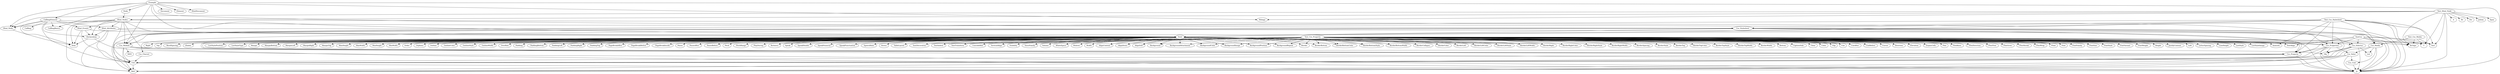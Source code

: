 digraph G {
  "CallbagElement" -> "Callbag"
  "CallbagElement" -> "CallbagBasics"
  "CallbagElement" -> "Declaredom"
  "CallbagElement" -> "Dom"
  "CallbagElement" -> "Html_Attributes"
  "CallbagElement" -> "Html_Events"
  "CallbagElement" -> "Html_Node"
  "CallbagElement" -> "Obj"
  "CallbagElement" -> "Util"
  "Declaredom" -> "Dom"
  "Declaredom" -> "Js"
  "Node" -> "Html_Nodes"
  "Style" -> "AlignContent"
  "Style" -> "AlignItems"
  "Style" -> "AlignSelf"
  "Style" -> "Azimuth"
  "Style" -> "Background"
  "Style" -> "BackgroundAttachment"
  "Style" -> "BackgroundColor"
  "Style" -> "BackgroundImage"
  "Style" -> "BackgroundPosition"
  "Style" -> "BackgroundRepeat"
  "Style" -> "Belt"
  "Style" -> "Border"
  "Style" -> "BorderBottom"
  "Style" -> "BorderBottomColor"
  "Style" -> "BorderBottomStyle"
  "Style" -> "BorderBottomWidth"
  "Style" -> "BorderCollapse"
  "Style" -> "BorderColor"
  "Style" -> "BorderLeft"
  "Style" -> "BorderLeftColor"
  "Style" -> "BorderLeftStyle"
  "Style" -> "BorderLeftWidth"
  "Style" -> "BorderRight"
  "Style" -> "BorderRightColor"
  "Style" -> "BorderRightStyle"
  "Style" -> "BorderRightWidth"
  "Style" -> "BorderSpacing"
  "Style" -> "BorderStyle"
  "Style" -> "BorderTop"
  "Style" -> "BorderTopColor"
  "Style" -> "BorderTopStyle"
  "Style" -> "BorderTopWidth"
  "Style" -> "BorderWidth"
  "Style" -> "Bottom"
  "Style" -> "CaptionSide"
  "Style" -> "Clear"
  "Style" -> "Clip"
  "Style" -> "Color"
  "Style" -> "Css_Properties"
  "Style" -> "Css_Property"
  "Style" -> "Css_Selector"
  "Style" -> "Cue"
  "Style" -> "CueAfter"
  "Style" -> "CueBefore"
  "Style" -> "Cursor"
  "Style" -> "Direction"
  "Style" -> "Elevation"
  "Style" -> "EmptyCells"
  "Style" -> "Flex"
  "Style" -> "FlexBasis"
  "Style" -> "FlexDirection"
  "Style" -> "FlexFlow"
  "Style" -> "FlexGrow"
  "Style" -> "FlexShrink"
  "Style" -> "FlexWrap"
  "Style" -> "Float"
  "Style" -> "Font"
  "Style" -> "FontFamily"
  "Style" -> "FontSize"
  "Style" -> "FontStyle"
  "Style" -> "FontVariant"
  "Style" -> "FontWeight"
  "Style" -> "Height"
  "Style" -> "Js"
  "Style" -> "JustifyContent"
  "Style" -> "Left"
  "Style" -> "LetterSpacing"
  "Style" -> "LineHeight"
  "Style" -> "ListStyle"
  "Style" -> "ListStyleImage"
  "Style" -> "ListStylePosition"
  "Style" -> "ListStyleType"
  "Style" -> "Margin"
  "Style" -> "MarginBottom"
  "Style" -> "MarginLeft"
  "Style" -> "MarginRight"
  "Style" -> "MarginTop"
  "Style" -> "MaxHeight"
  "Style" -> "MaxWidth"
  "Style" -> "MinHeight"
  "Style" -> "MinWidth"
  "Style" -> "Order"
  "Style" -> "Orphans"
  "Style" -> "Outline"
  "Style" -> "OutlineColor"
  "Style" -> "OutlineStyle"
  "Style" -> "OutlineWidth"
  "Style" -> "Overflow"
  "Style" -> "Padding"
  "Style" -> "PaddingBottom"
  "Style" -> "PaddingLeft"
  "Style" -> "PaddingRight"
  "Style" -> "PaddingTop"
  "Style" -> "PageBreakAfter"
  "Style" -> "PageBreakBefore"
  "Style" -> "PageBreakInside"
  "Style" -> "Pause"
  "Style" -> "PauseAfter"
  "Style" -> "PauseBefore"
  "Style" -> "Pitch"
  "Style" -> "PitchRange"
  "Style" -> "PlayDuring"
  "Style" -> "Richness"
  "Style" -> "Right"
  "Style" -> "Speak"
  "Style" -> "SpeakHeader"
  "Style" -> "SpeakNumeral"
  "Style" -> "SpeakPunctuation"
  "Style" -> "SpeechRate"
  "Style" -> "Stress"
  "Style" -> "TableLayout"
  "Style" -> "TextAlign"
  "Style" -> "TextDecoration"
  "Style" -> "TextIndent"
  "Style" -> "TextTransform"
  "Style" -> "Top"
  "Style" -> "UnicodeBidi"
  "Style" -> "VerticalAlign"
  "Style" -> "Visibility"
  "Style" -> "VoiceFamily"
  "Style" -> "Volume"
  "Style" -> "WhiteSpace"
  "Style" -> "Widows"
  "Style" -> "Width"
  "Style" -> "WordSpacing"
  "Style" -> "ZIndex"
  "Util" -> "Belt"
  "Util" -> "Js"
  "Css_Charset" -> "Util"
  "Css_Module" -> "Belt"
  "Css_Module" -> "Css_Property"
  "Css_Module" -> "Js"
  "Css_Module" -> "MD5"
  "Css_Module" -> "Obj"
  "Css_Module" -> "Util"
  "Css_Media" -> "Belt"
  "Css_Media" -> "Css_Unit"
  "Css_Media" -> "Css_Value"
  "Css_Media" -> "Js"
  "Css_Media" -> "List"
  "Css_Properties" -> "Belt"
  "Css_Properties" -> "Css_Property"
  "Css_Properties" -> "Css_Value"
  "Css_Properties" -> "Js"
  "Css_Properties" -> "Obj"
  "Css_Properties" -> "Util"
  "Css_Property" -> "Belt"
  "Css_Property" -> "Js"
  "Css_Property" -> "Util"
  "Css_Selector" -> "Belt"
  "Css_Selector" -> "Js"
  "Css_Selector" -> "List"
  "Css_Selector" -> "Obj"
  "Css_Selector" -> "Util"
  "Css_Stylesheet" -> "Belt"
  "Css_Stylesheet" -> "Css_Charset"
  "Css_Stylesheet" -> "Css_Media"
  "Css_Stylesheet" -> "Css_Module"
  "Css_Stylesheet" -> "Css_Properties"
  "Css_Stylesheet" -> "Css_Property"
  "Css_Stylesheet" -> "Css_Selector"
  "Css_Stylesheet" -> "Js"
  "Css_Stylesheet" -> "Style"
  "Css_Stylesheet" -> "Util"
  "Css_Unit" -> "Js"
  "Css_Value" -> "Belt"
  "Css_Value" -> "Css_Unit"
  "Css_Value" -> "Js"
  "Css_Value" -> "Util"
  "Html_Attributes" -> "Belt"
  "Html_Attributes" -> "Declaredom"
  "Html_Attributes" -> "Js"
  "Html_Attributes" -> "Style"
  "Html_Attributes" -> "Util"
  "Html_Events" -> "Declaredom"
  "Html_Events" -> "Dom"
  "Html_Events" -> "Js"
  "Html_Events" -> "Util"
  "Html_Node" -> "Dom"
  "Html_Nodes" -> "Belt"
  "Html_Nodes" -> "Css_Module"
  "Html_Nodes" -> "Css_Property"
  "Html_Nodes" -> "Declaredom"
  "Html_Nodes" -> "Dom"
  "Html_Nodes" -> "Html_Attributes"
  "Html_Nodes" -> "Html_Events"
  "Html_Nodes" -> "Html_Node"
  "Html_Nodes" -> "Js"
  "Html_Nodes" -> "Style"
  "Html_Nodes" -> "Util"
  "Example" -> "CallbagBasics"
  "Example" -> "CallbagElement"
  "Example" -> "Css_Module"
  "Example" -> "Css_Stylesheet"
  "Example" -> "Document"
  "Example" -> "Element"
  "Example" -> "HtmlDocument"
  "Example" -> "Html_Node"
  "Example" -> "Js"
  "Example" -> "Node"
  "Example" -> "Style"
  "Example" -> "Webapi"
  "TestCss" -> "BsTape"
  "TestCss" -> "Css_Properties"
  "TestCss" -> "Css_Property"
  "TestCss" -> "Css_Selector"
  "TestCss" -> "Js"
  "TestCss" -> "T"
  "TestCss" -> "Test"
  "TestCss" -> "TextAlign"
  "Test_Css_Media" -> "BsTape"
  "Test_Css_Media" -> "Css_Media"
  "Test_Css_Media" -> "T"
  "Test_Css_Media" -> "Test"
  "Test_Css_Property" -> "AlignContent"
  "Test_Css_Property" -> "AlignItems"
  "Test_Css_Property" -> "AlignSelf"
  "Test_Css_Property" -> "Azimuth"
  "Test_Css_Property" -> "Background"
  "Test_Css_Property" -> "BackgroundAttachment"
  "Test_Css_Property" -> "BackgroundColor"
  "Test_Css_Property" -> "BackgroundImage"
  "Test_Css_Property" -> "BackgroundPosition"
  "Test_Css_Property" -> "BackgroundRepeat"
  "Test_Css_Property" -> "Border"
  "Test_Css_Property" -> "BorderBottom"
  "Test_Css_Property" -> "BorderBottomColor"
  "Test_Css_Property" -> "BorderBottomStyle"
  "Test_Css_Property" -> "BorderBottomWidth"
  "Test_Css_Property" -> "BorderCollapse"
  "Test_Css_Property" -> "BorderColor"
  "Test_Css_Property" -> "BorderLeft"
  "Test_Css_Property" -> "BorderLeftColor"
  "Test_Css_Property" -> "BorderLeftStyle"
  "Test_Css_Property" -> "BorderLeftWidth"
  "Test_Css_Property" -> "BorderRight"
  "Test_Css_Property" -> "BorderRightColor"
  "Test_Css_Property" -> "BorderRightStyle"
  "Test_Css_Property" -> "BorderRightWidth"
  "Test_Css_Property" -> "BorderSpacing"
  "Test_Css_Property" -> "BorderStyle"
  "Test_Css_Property" -> "BorderTop"
  "Test_Css_Property" -> "BorderTopColor"
  "Test_Css_Property" -> "BorderTopStyle"
  "Test_Css_Property" -> "BorderTopWidth"
  "Test_Css_Property" -> "BorderWidth"
  "Test_Css_Property" -> "Bottom"
  "Test_Css_Property" -> "BsTape"
  "Test_Css_Property" -> "CaptionSide"
  "Test_Css_Property" -> "Clear"
  "Test_Css_Property" -> "Clip"
  "Test_Css_Property" -> "Color"
  "Test_Css_Property" -> "Css_Properties"
  "Test_Css_Property" -> "Css_Property"
  "Test_Css_Property" -> "Cue"
  "Test_Css_Property" -> "CueAfter"
  "Test_Css_Property" -> "CueBefore"
  "Test_Css_Property" -> "Cursor"
  "Test_Css_Property" -> "Direction"
  "Test_Css_Property" -> "Elevation"
  "Test_Css_Property" -> "EmptyCells"
  "Test_Css_Property" -> "Flex"
  "Test_Css_Property" -> "FlexBasis"
  "Test_Css_Property" -> "FlexDirection"
  "Test_Css_Property" -> "FlexFlow"
  "Test_Css_Property" -> "FlexGrow"
  "Test_Css_Property" -> "FlexShrink"
  "Test_Css_Property" -> "FlexWrap"
  "Test_Css_Property" -> "Float"
  "Test_Css_Property" -> "Font"
  "Test_Css_Property" -> "FontFamily"
  "Test_Css_Property" -> "FontSize"
  "Test_Css_Property" -> "FontStyle"
  "Test_Css_Property" -> "FontVariant"
  "Test_Css_Property" -> "FontWeight"
  "Test_Css_Property" -> "Height"
  "Test_Css_Property" -> "JustifyContent"
  "Test_Css_Property" -> "Left"
  "Test_Css_Property" -> "LetterSpacing"
  "Test_Css_Property" -> "LineHeight"
  "Test_Css_Property" -> "ListStyle"
  "Test_Css_Property" -> "ListStyleImage"
  "Test_Css_Property" -> "ListStylePosition"
  "Test_Css_Property" -> "ListStyleType"
  "Test_Css_Property" -> "Margin"
  "Test_Css_Property" -> "MarginBottom"
  "Test_Css_Property" -> "MarginLeft"
  "Test_Css_Property" -> "MarginRight"
  "Test_Css_Property" -> "MarginTop"
  "Test_Css_Property" -> "MaxHeight"
  "Test_Css_Property" -> "MaxWidth"
  "Test_Css_Property" -> "MinHeight"
  "Test_Css_Property" -> "MinWidth"
  "Test_Css_Property" -> "Order"
  "Test_Css_Property" -> "Orphans"
  "Test_Css_Property" -> "Outline"
  "Test_Css_Property" -> "OutlineColor"
  "Test_Css_Property" -> "OutlineStyle"
  "Test_Css_Property" -> "OutlineWidth"
  "Test_Css_Property" -> "Overflow"
  "Test_Css_Property" -> "Padding"
  "Test_Css_Property" -> "PaddingBottom"
  "Test_Css_Property" -> "PaddingLeft"
  "Test_Css_Property" -> "PaddingRight"
  "Test_Css_Property" -> "PaddingTop"
  "Test_Css_Property" -> "PageBreakAfter"
  "Test_Css_Property" -> "PageBreakBefore"
  "Test_Css_Property" -> "PageBreakInside"
  "Test_Css_Property" -> "Pause"
  "Test_Css_Property" -> "PauseAfter"
  "Test_Css_Property" -> "PauseBefore"
  "Test_Css_Property" -> "Pitch"
  "Test_Css_Property" -> "PitchRange"
  "Test_Css_Property" -> "PlayDuring"
  "Test_Css_Property" -> "Richness"
  "Test_Css_Property" -> "Speak"
  "Test_Css_Property" -> "SpeakHeader"
  "Test_Css_Property" -> "SpeakNumeral"
  "Test_Css_Property" -> "SpeakPunctuation"
  "Test_Css_Property" -> "SpeechRate"
  "Test_Css_Property" -> "Stress"
  "Test_Css_Property" -> "T"
  "Test_Css_Property" -> "TableLayout"
  "Test_Css_Property" -> "Test"
  "Test_Css_Property" -> "TextAlign"
  "Test_Css_Property" -> "TextDecoration"
  "Test_Css_Property" -> "TextIndent"
  "Test_Css_Property" -> "TextTransform"
  "Test_Css_Property" -> "UnicodeBidi"
  "Test_Css_Property" -> "VerticalAlign"
  "Test_Css_Property" -> "Visibility"
  "Test_Css_Property" -> "VoiceFamily"
  "Test_Css_Property" -> "Volume"
  "Test_Css_Property" -> "WhiteSpace"
  "Test_Css_Property" -> "Widows"
  "Test_Css_Property" -> "Width"
  "Test_Css_Stylesheet" -> "Azimuth"
  "Test_Css_Stylesheet" -> "BsTape"
  "Test_Css_Stylesheet" -> "Css_Media"
  "Test_Css_Stylesheet" -> "Css_Module"
  "Test_Css_Stylesheet" -> "Css_Properties"
  "Test_Css_Stylesheet" -> "Css_Property"
  "Test_Css_Stylesheet" -> "Css_Stylesheet"
  "Test_Css_Stylesheet" -> "Js"
  "Test_Css_Stylesheet" -> "Style"
  "Test_Css_Stylesheet" -> "T"
  "Test_Css_Stylesheet" -> "Test"
  "Test_Html_Node" -> "A"
  "Test_Html_Node" -> "Br"
  "Test_Html_Node" -> "BsTape"
  "Test_Html_Node" -> "Div"
  "Test_Html_Node" -> "Html_Node"
  "Test_Html_Node" -> "Html_Nodes"
  "Test_Html_Node" -> "Js"
  "Test_Html_Node" -> "Jsdom"
  "Test_Html_Node" -> "Span"
  "Test_Html_Node" -> "T"
  "Test_Html_Node" -> "Test"
  "Test_Html_Node" -> "Webapi"
}
